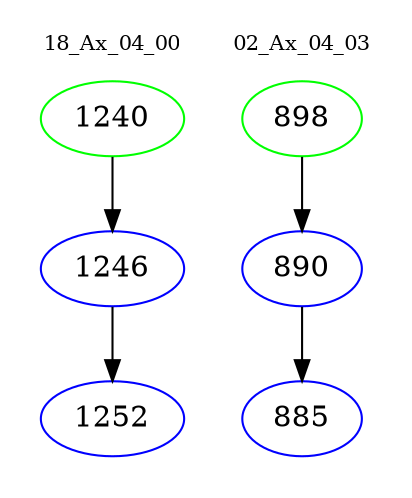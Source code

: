 digraph{
subgraph cluster_0 {
color = white
label = "18_Ax_04_00";
fontsize=10;
T0_1240 [label="1240", color="green"]
T0_1240 -> T0_1246 [color="black"]
T0_1246 [label="1246", color="blue"]
T0_1246 -> T0_1252 [color="black"]
T0_1252 [label="1252", color="blue"]
}
subgraph cluster_1 {
color = white
label = "02_Ax_04_03";
fontsize=10;
T1_898 [label="898", color="green"]
T1_898 -> T1_890 [color="black"]
T1_890 [label="890", color="blue"]
T1_890 -> T1_885 [color="black"]
T1_885 [label="885", color="blue"]
}
}
